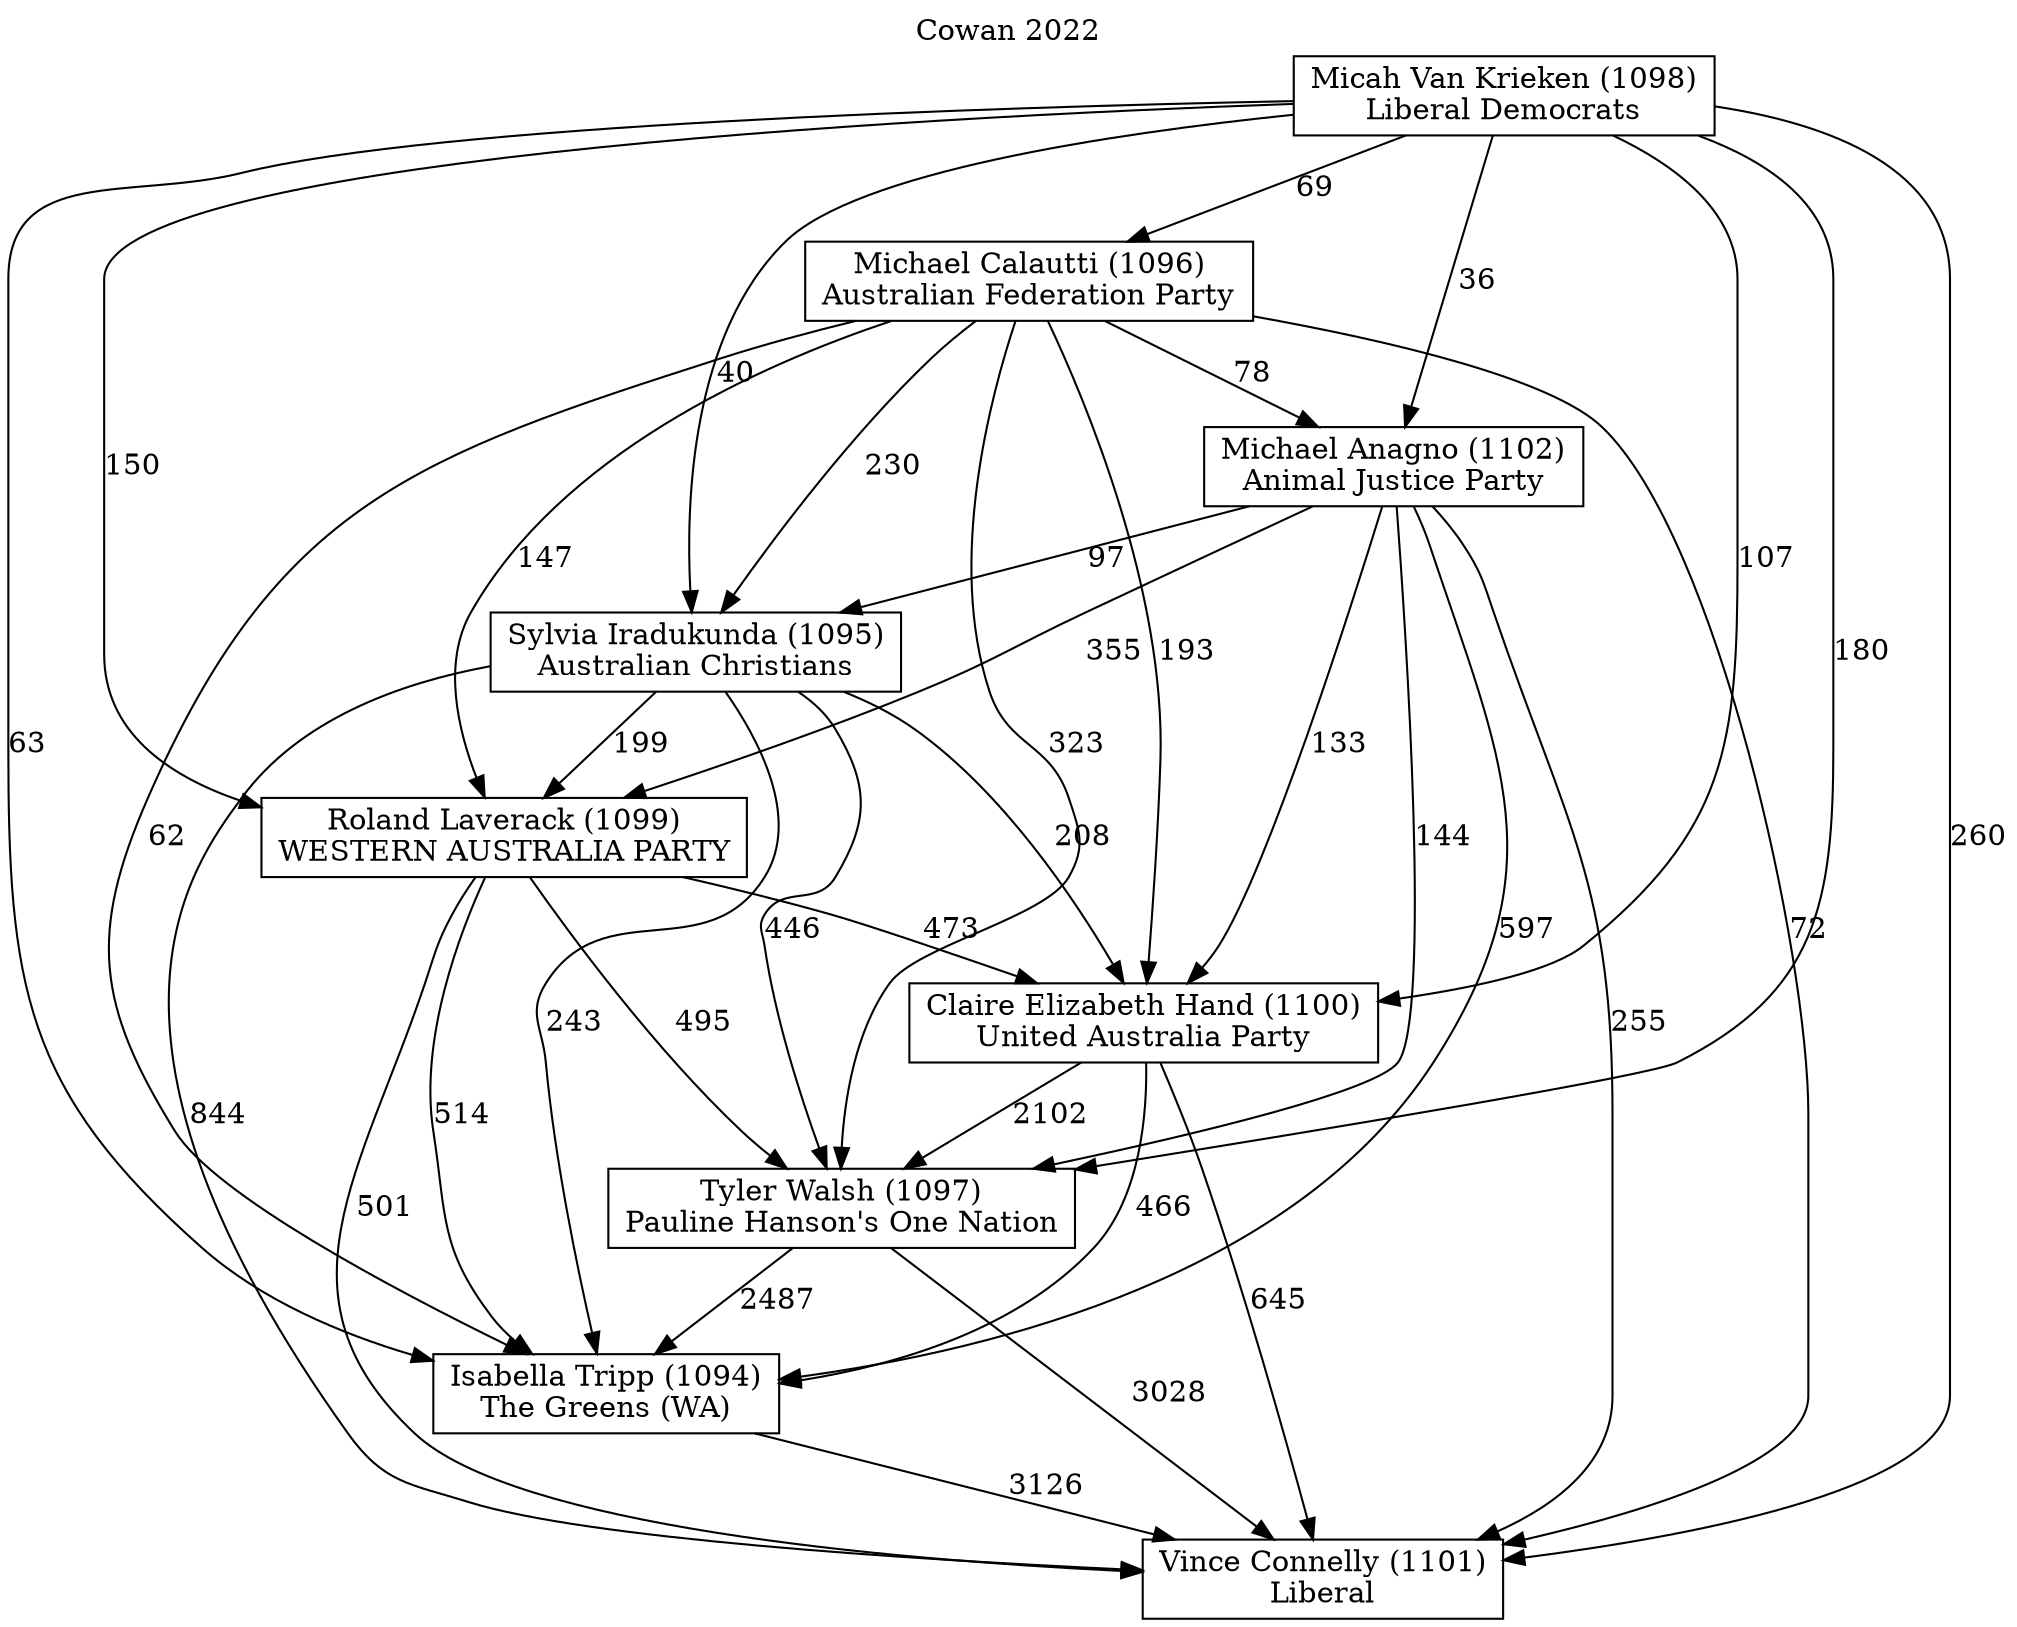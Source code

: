 // House preference flow
digraph "Vince Connelly (1101)_Cowan_2022" {
	graph [label="Cowan 2022" labelloc=t mclimit=2]
	node [shape=box]
	"Vince Connelly (1101)" [label="Vince Connelly (1101)
Liberal"]
	"Isabella Tripp (1094)" [label="Isabella Tripp (1094)
The Greens (WA)"]
	"Tyler Walsh (1097)" [label="Tyler Walsh (1097)
Pauline Hanson's One Nation"]
	"Claire Elizabeth Hand (1100)" [label="Claire Elizabeth Hand (1100)
United Australia Party"]
	"Roland Laverack (1099)" [label="Roland Laverack (1099)
WESTERN AUSTRALIA PARTY"]
	"Sylvia Iradukunda (1095)" [label="Sylvia Iradukunda (1095)
Australian Christians"]
	"Michael Anagno (1102)" [label="Michael Anagno (1102)
Animal Justice Party"]
	"Michael Calautti (1096)" [label="Michael Calautti (1096)
Australian Federation Party"]
	"Micah Van Krieken (1098)" [label="Micah Van Krieken (1098)
Liberal Democrats"]
	"Isabella Tripp (1094)" -> "Vince Connelly (1101)" [label=3126]
	"Tyler Walsh (1097)" -> "Isabella Tripp (1094)" [label=2487]
	"Claire Elizabeth Hand (1100)" -> "Tyler Walsh (1097)" [label=2102]
	"Roland Laverack (1099)" -> "Claire Elizabeth Hand (1100)" [label=473]
	"Sylvia Iradukunda (1095)" -> "Roland Laverack (1099)" [label=199]
	"Michael Anagno (1102)" -> "Sylvia Iradukunda (1095)" [label=97]
	"Michael Calautti (1096)" -> "Michael Anagno (1102)" [label=78]
	"Micah Van Krieken (1098)" -> "Michael Calautti (1096)" [label=69]
	"Tyler Walsh (1097)" -> "Vince Connelly (1101)" [label=3028]
	"Claire Elizabeth Hand (1100)" -> "Vince Connelly (1101)" [label=645]
	"Roland Laverack (1099)" -> "Vince Connelly (1101)" [label=501]
	"Sylvia Iradukunda (1095)" -> "Vince Connelly (1101)" [label=844]
	"Michael Anagno (1102)" -> "Vince Connelly (1101)" [label=255]
	"Michael Calautti (1096)" -> "Vince Connelly (1101)" [label=72]
	"Micah Van Krieken (1098)" -> "Vince Connelly (1101)" [label=260]
	"Micah Van Krieken (1098)" -> "Michael Anagno (1102)" [label=36]
	"Michael Calautti (1096)" -> "Sylvia Iradukunda (1095)" [label=230]
	"Micah Van Krieken (1098)" -> "Sylvia Iradukunda (1095)" [label=40]
	"Michael Anagno (1102)" -> "Roland Laverack (1099)" [label=355]
	"Michael Calautti (1096)" -> "Roland Laverack (1099)" [label=147]
	"Micah Van Krieken (1098)" -> "Roland Laverack (1099)" [label=150]
	"Sylvia Iradukunda (1095)" -> "Claire Elizabeth Hand (1100)" [label=208]
	"Michael Anagno (1102)" -> "Claire Elizabeth Hand (1100)" [label=133]
	"Michael Calautti (1096)" -> "Claire Elizabeth Hand (1100)" [label=193]
	"Micah Van Krieken (1098)" -> "Claire Elizabeth Hand (1100)" [label=107]
	"Roland Laverack (1099)" -> "Tyler Walsh (1097)" [label=495]
	"Sylvia Iradukunda (1095)" -> "Tyler Walsh (1097)" [label=446]
	"Michael Anagno (1102)" -> "Tyler Walsh (1097)" [label=144]
	"Michael Calautti (1096)" -> "Tyler Walsh (1097)" [label=323]
	"Micah Van Krieken (1098)" -> "Tyler Walsh (1097)" [label=180]
	"Claire Elizabeth Hand (1100)" -> "Isabella Tripp (1094)" [label=466]
	"Roland Laverack (1099)" -> "Isabella Tripp (1094)" [label=514]
	"Sylvia Iradukunda (1095)" -> "Isabella Tripp (1094)" [label=243]
	"Michael Anagno (1102)" -> "Isabella Tripp (1094)" [label=597]
	"Michael Calautti (1096)" -> "Isabella Tripp (1094)" [label=62]
	"Micah Van Krieken (1098)" -> "Isabella Tripp (1094)" [label=63]
}
